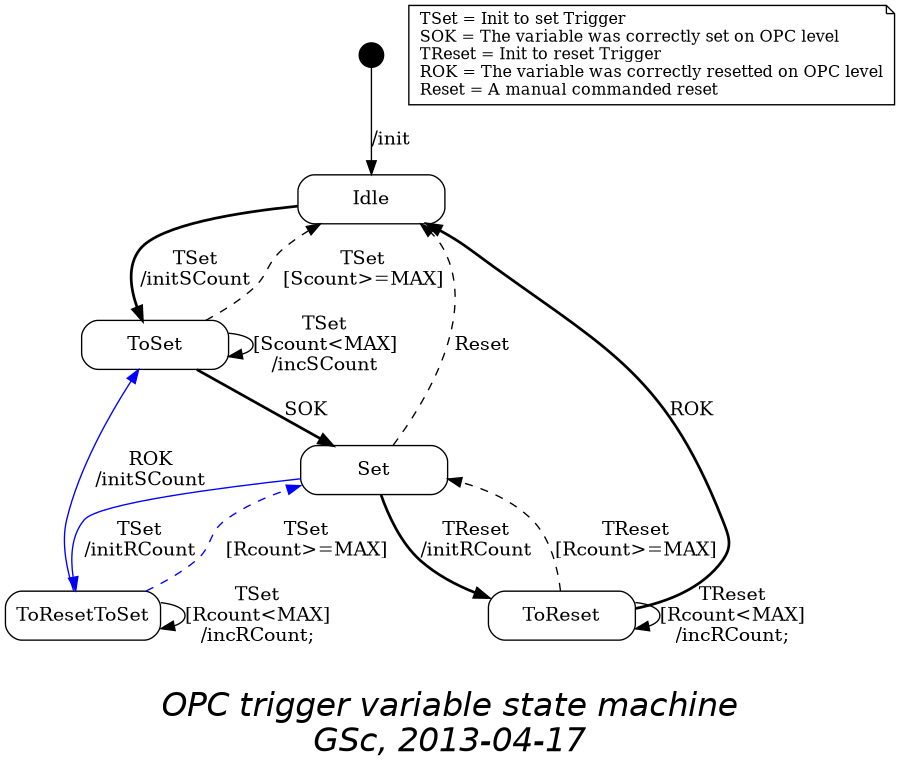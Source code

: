 digraph OPCTrigVarFSM {
    graph [ fontname = "Helvetica-Oblique",
            fontsize = 24,
            label = "\nOPC trigger variable state machine\nGSc, 2013-04-17",
            size = "6,6" ];
    node [shape=Mrecord width=1.5]; Idle ToSet Set ToReset ToResetToSet;
    "%start" [label="", shape=circle, style=filled, fillcolor=black, width=0.25];
    "Legend" [label = "TSet = Init to set Trigger\lSOK = The variable was correctly set on OPC level\lTReset = Init to reset Trigger\lROK = The variable was correctly resetted on OPC level\lReset = A manual commanded reset\l",
              shape = note, fontsize = 12 ];

    Idle -> ToSet [ label = "TSet\n/initSCount", penwidth = 2 ];
    ToSet -> Set [ label = "SOK", penwidth = 2 ];
    ToSet -> Idle [ label = "TSet\n[Scount>=MAX]", style = "dashed" ];
    ToSet -> ToSet [ label = "TSet\n[Scount<MAX]\n/incSCount" ];
    Set -> ToReset [ label = "TReset\n/initRCount", penwidth=2 ];
    ToReset -> Idle [ label = "ROK", penwidth=2 ];
    ToReset -> Set [ label = "TReset\n[Rcount>=MAX]", style = "dashed" ];
    ToReset -> ToReset [ label = "TReset\n[Rcount<MAX]\n/incRCount;" ];
    Set -> ToResetToSet [ label = "TSet\n/initRCount", color="blue" ];
    ToResetToSet -> ToSet [ label = "ROK\n/initSCount", color="blue" ];
    ToResetToSet -> Set [ label = "TSet\n[Rcount>=MAX]", style = "dashed", color="blue" ];
    ToResetToSet -> ToResetToSet [ label = "TSet\n[Rcount<MAX]\n/incRCount;" ];
    Set -> Idle [ label = "Reset", style = "dashed" ];
    "%start" -> Idle [label = "/init"];
}
